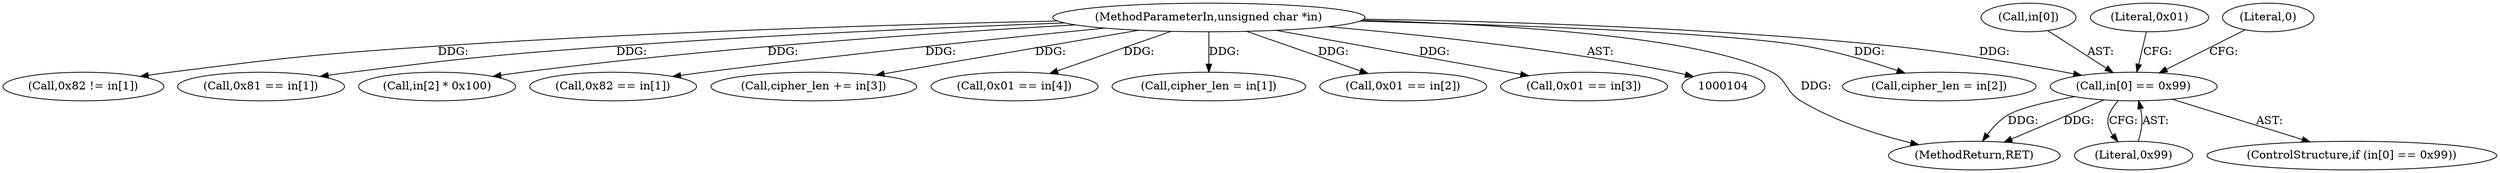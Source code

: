 digraph "0_OpenSC_360e95d45ac4123255a4c796db96337f332160ad#diff-d643a0fa169471dbf2912f4866dc49c5_0@array" {
"1000138" [label="(Call,in[0] == 0x99)"];
"1000106" [label="(MethodParameterIn,unsigned char *in)"];
"1000139" [label="(Call,in[0])"];
"1000312" [label="(MethodReturn,RET)"];
"1000180" [label="(Call,cipher_len = in[2])"];
"1000152" [label="(Call,0x82 != in[1])"];
"1000174" [label="(Call,0x81 == in[1])"];
"1000204" [label="(Call,in[2] * 0x100)"];
"1000196" [label="(Call,0x82 == in[1])"];
"1000209" [label="(Call,cipher_len += in[3])"];
"1000191" [label="(Call,0x01 == in[4])"];
"1000158" [label="(Call,cipher_len = in[1])"];
"1000142" [label="(Literal,0x99)"];
"1000106" [label="(MethodParameterIn,unsigned char *in)"];
"1000148" [label="(Literal,0x01)"];
"1000138" [label="(Call,in[0] == 0x99)"];
"1000147" [label="(Call,0x01 == in[2])"];
"1000169" [label="(Call,0x01 == in[3])"];
"1000137" [label="(ControlStructure,if (in[0] == 0x99))"];
"1000144" [label="(Literal,0)"];
"1000138" -> "1000137"  [label="AST: "];
"1000138" -> "1000142"  [label="CFG: "];
"1000139" -> "1000138"  [label="AST: "];
"1000142" -> "1000138"  [label="AST: "];
"1000144" -> "1000138"  [label="CFG: "];
"1000148" -> "1000138"  [label="CFG: "];
"1000138" -> "1000312"  [label="DDG: "];
"1000138" -> "1000312"  [label="DDG: "];
"1000106" -> "1000138"  [label="DDG: "];
"1000106" -> "1000104"  [label="AST: "];
"1000106" -> "1000312"  [label="DDG: "];
"1000106" -> "1000147"  [label="DDG: "];
"1000106" -> "1000152"  [label="DDG: "];
"1000106" -> "1000158"  [label="DDG: "];
"1000106" -> "1000169"  [label="DDG: "];
"1000106" -> "1000174"  [label="DDG: "];
"1000106" -> "1000180"  [label="DDG: "];
"1000106" -> "1000191"  [label="DDG: "];
"1000106" -> "1000196"  [label="DDG: "];
"1000106" -> "1000204"  [label="DDG: "];
"1000106" -> "1000209"  [label="DDG: "];
}
